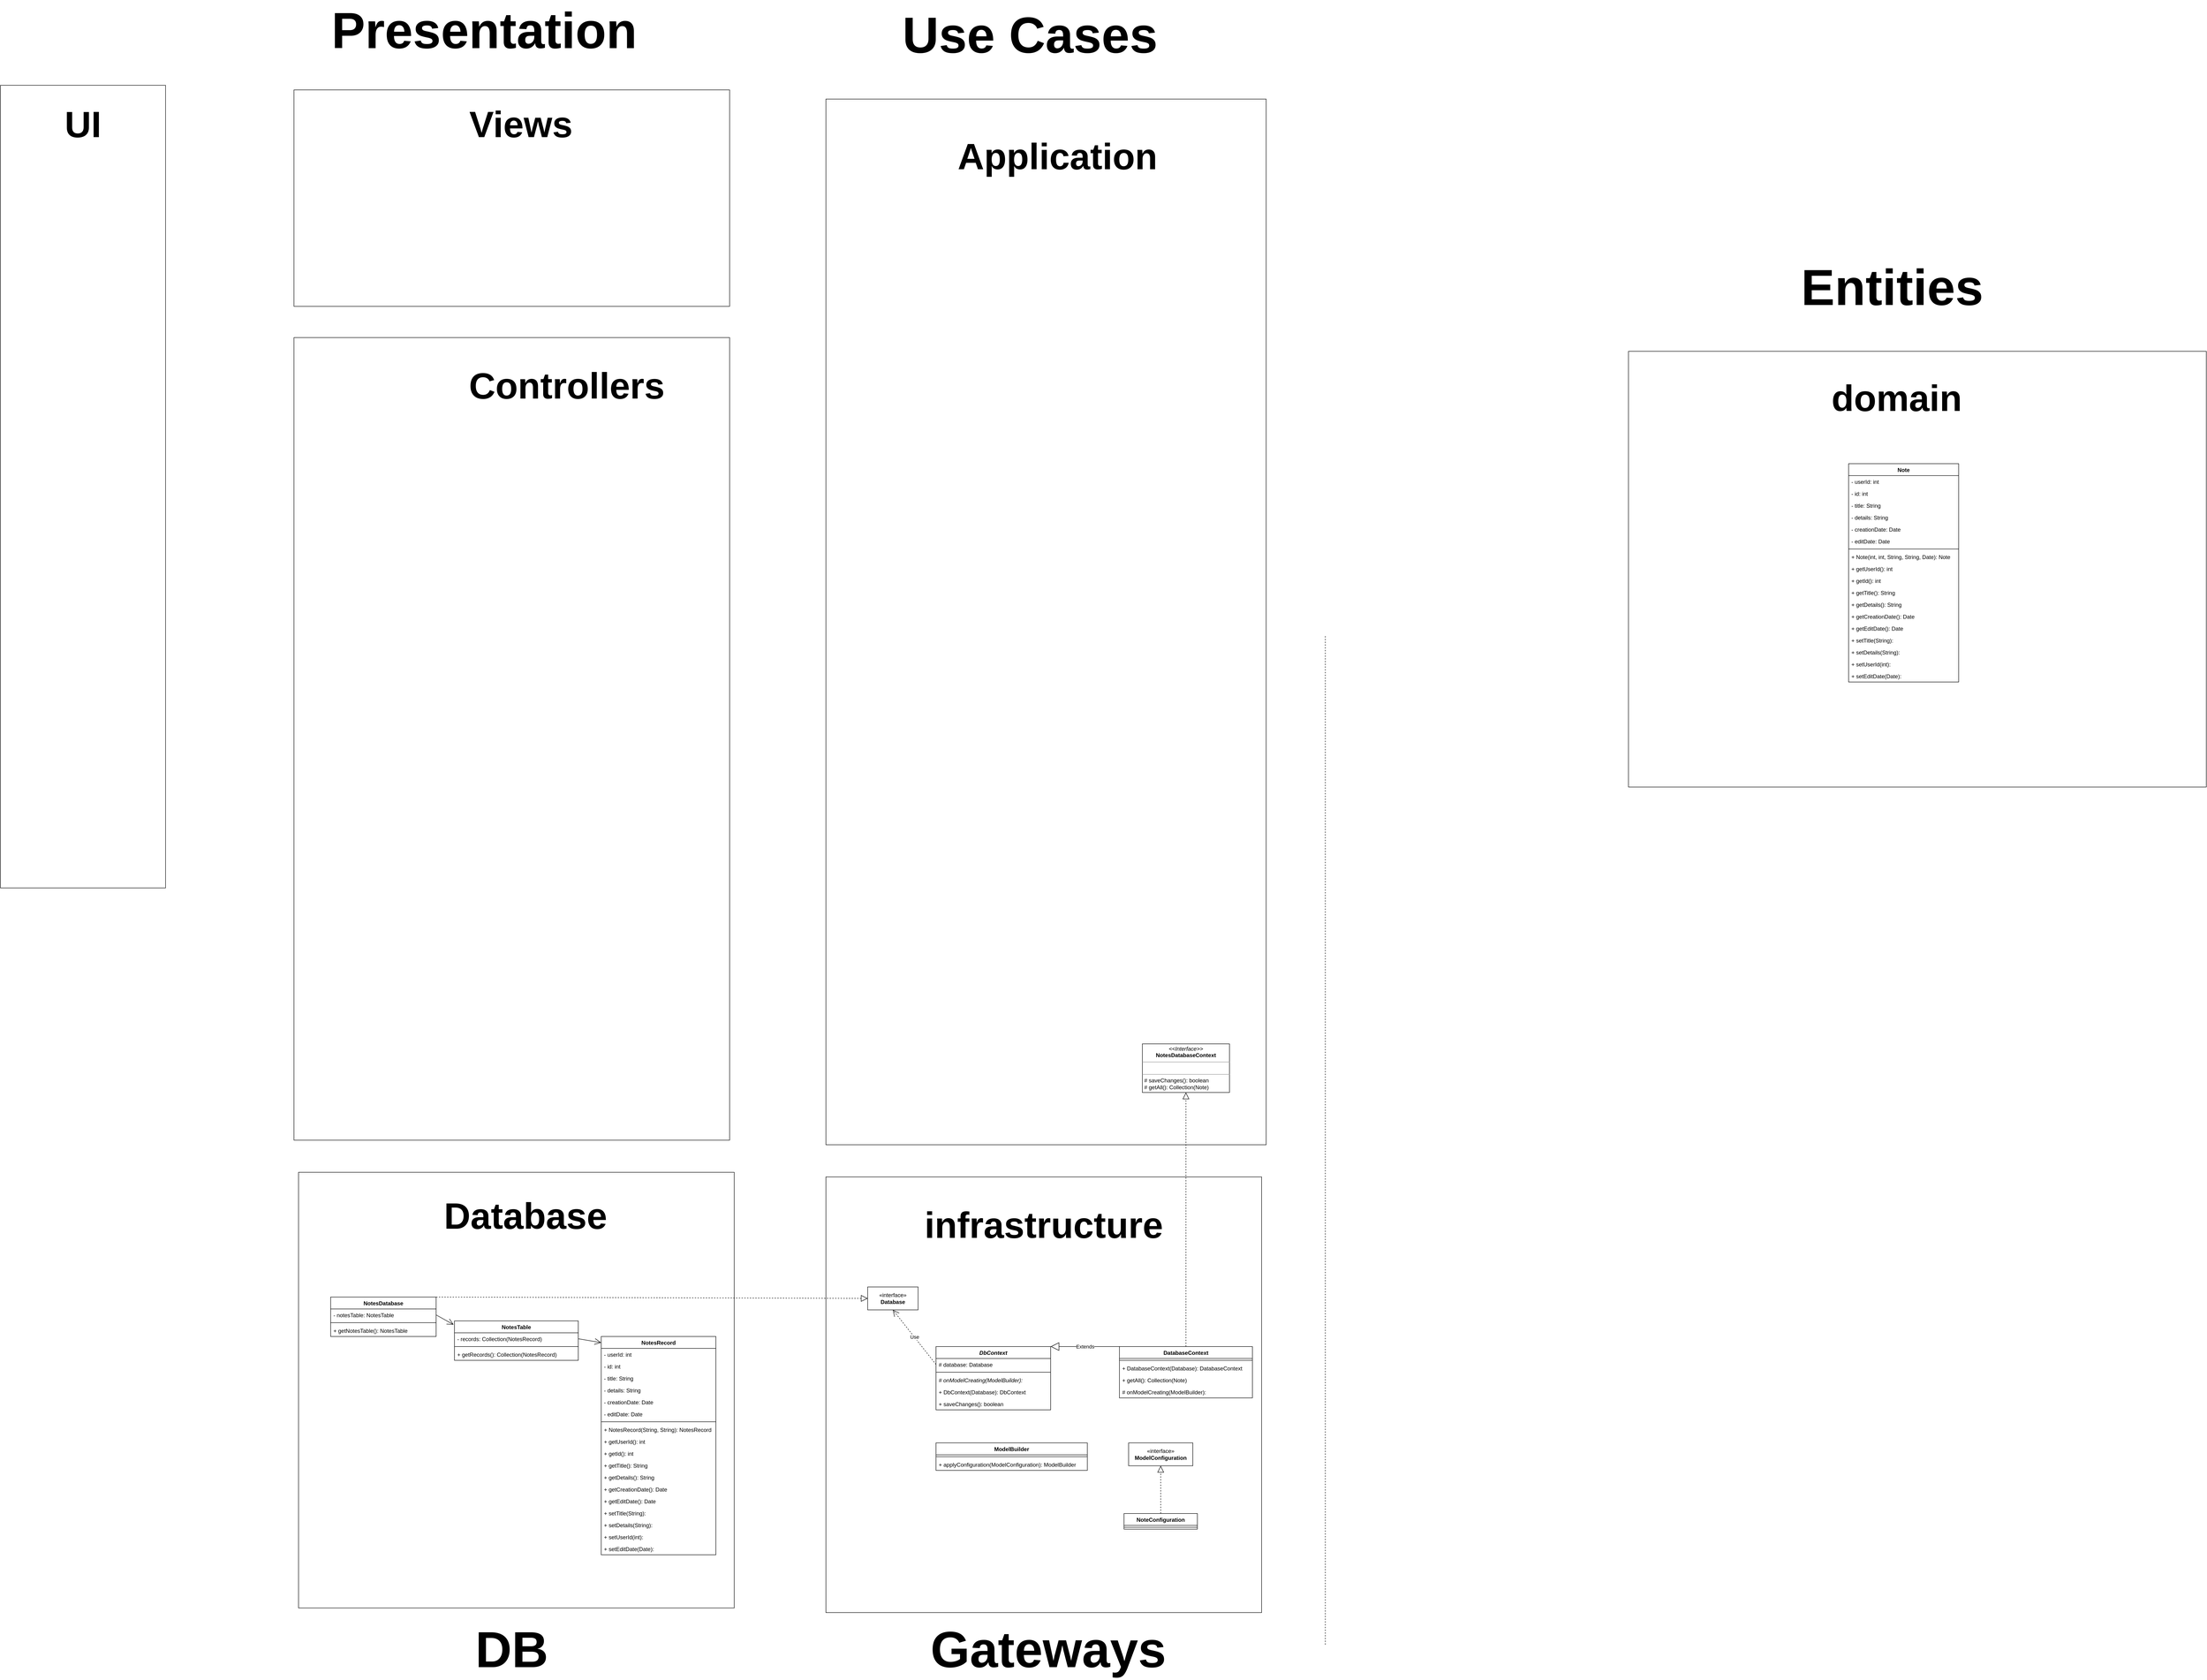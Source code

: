 <mxfile version="22.1.2" type="device">
  <diagram id="C5RBs43oDa-KdzZeNtuy" name="Page-1">
    <mxGraphModel dx="6237" dy="1799" grid="1" gridSize="10" guides="1" tooltips="1" connect="1" arrows="1" fold="1" page="1" pageScale="1" pageWidth="827" pageHeight="1169" math="0" shadow="0">
      <root>
        <mxCell id="WIyWlLk6GJQsqaUBKTNV-0" />
        <mxCell id="WIyWlLk6GJQsqaUBKTNV-1" parent="WIyWlLk6GJQsqaUBKTNV-0" />
        <mxCell id="IYUmqPOKC77QGaWH9vDy-260" value="" style="rounded=0;whiteSpace=wrap;html=1;labelBackgroundColor=none;fontSize=80;" parent="WIyWlLk6GJQsqaUBKTNV-1" vertex="1">
          <mxGeometry x="-4280" y="1430" width="950" height="950" as="geometry" />
        </mxCell>
        <mxCell id="IYUmqPOKC77QGaWH9vDy-257" value="" style="rounded=0;whiteSpace=wrap;html=1;labelBackgroundColor=none;fontSize=80;" parent="WIyWlLk6GJQsqaUBKTNV-1" vertex="1">
          <mxGeometry x="-3130" y="-910" width="960" height="2280" as="geometry" />
        </mxCell>
        <mxCell id="IYUmqPOKC77QGaWH9vDy-258" value="" style="rounded=0;whiteSpace=wrap;html=1;labelBackgroundColor=none;fontSize=80;" parent="WIyWlLk6GJQsqaUBKTNV-1" vertex="1">
          <mxGeometry x="-3130" y="1440" width="950" height="950" as="geometry" />
        </mxCell>
        <mxCell id="IYUmqPOKC77QGaWH9vDy-259" value="" style="rounded=0;whiteSpace=wrap;html=1;labelBackgroundColor=none;fontSize=80;" parent="WIyWlLk6GJQsqaUBKTNV-1" vertex="1">
          <mxGeometry x="-1380" y="-360" width="1260" height="950" as="geometry" />
        </mxCell>
        <mxCell id="IYUmqPOKC77QGaWH9vDy-254" value="" style="rounded=0;whiteSpace=wrap;html=1;labelBackgroundColor=none;fontSize=80;" parent="WIyWlLk6GJQsqaUBKTNV-1" vertex="1">
          <mxGeometry x="-4290" y="-930" width="950" height="472" as="geometry" />
        </mxCell>
        <mxCell id="IYUmqPOKC77QGaWH9vDy-255" value="" style="rounded=0;whiteSpace=wrap;html=1;labelBackgroundColor=none;fontSize=80;" parent="WIyWlLk6GJQsqaUBKTNV-1" vertex="1">
          <mxGeometry x="-4930" y="-940" width="360" height="1750" as="geometry" />
        </mxCell>
        <mxCell id="IYUmqPOKC77QGaWH9vDy-253" value="" style="rounded=0;whiteSpace=wrap;html=1;labelBackgroundColor=none;fontSize=80;" parent="WIyWlLk6GJQsqaUBKTNV-1" vertex="1">
          <mxGeometry x="-4290" y="-390" width="950" height="1750" as="geometry" />
        </mxCell>
        <mxCell id="IYUmqPOKC77QGaWH9vDy-234" value="" style="endArrow=none;dashed=1;html=1;" parent="WIyWlLk6GJQsqaUBKTNV-1" edge="1">
          <mxGeometry width="50" height="50" relative="1" as="geometry">
            <mxPoint x="-2041" y="2460" as="sourcePoint" />
            <mxPoint x="-2041" y="260" as="targetPoint" />
          </mxGeometry>
        </mxCell>
        <mxCell id="IYUmqPOKC77QGaWH9vDy-236" value="Presentation" style="text;html=1;strokeColor=none;fillColor=none;align=center;verticalAlign=middle;whiteSpace=wrap;rounded=0;fontStyle=1;fontSize=110;" parent="WIyWlLk6GJQsqaUBKTNV-1" vertex="1">
          <mxGeometry x="-4270" y="-1120" width="790" height="120" as="geometry" />
        </mxCell>
        <mxCell id="IYUmqPOKC77QGaWH9vDy-268" value="UI" style="text;html=1;strokeColor=none;fillColor=none;align=center;verticalAlign=middle;whiteSpace=wrap;rounded=0;fontStyle=1;fontSize=80;" parent="WIyWlLk6GJQsqaUBKTNV-1" vertex="1">
          <mxGeometry x="-4770" y="-890" width="40" height="70" as="geometry" />
        </mxCell>
        <mxCell id="IYUmqPOKC77QGaWH9vDy-271" value="Application" style="text;html=1;strokeColor=none;fillColor=none;align=center;verticalAlign=middle;whiteSpace=wrap;rounded=0;fontStyle=1;fontSize=80;" parent="WIyWlLk6GJQsqaUBKTNV-1" vertex="1">
          <mxGeometry x="-3030" y="-830" width="810" height="90" as="geometry" />
        </mxCell>
        <mxCell id="IYUmqPOKC77QGaWH9vDy-274" value="Database" style="text;html=1;strokeColor=none;fillColor=none;align=center;verticalAlign=middle;whiteSpace=wrap;rounded=0;fontStyle=1;fontSize=80;" parent="WIyWlLk6GJQsqaUBKTNV-1" vertex="1">
          <mxGeometry x="-4190" y="1470" width="810" height="110" as="geometry" />
        </mxCell>
        <mxCell id="Qy56OAMUpxAa6UUccBs3-3" value="Views" style="text;html=1;strokeColor=none;fillColor=none;align=center;verticalAlign=middle;whiteSpace=wrap;rounded=0;fontStyle=1;fontSize=80;" vertex="1" parent="WIyWlLk6GJQsqaUBKTNV-1">
          <mxGeometry x="-3930" y="-890" width="270" height="70" as="geometry" />
        </mxCell>
        <mxCell id="Qy56OAMUpxAa6UUccBs3-4" value="Controllers" style="text;html=1;strokeColor=none;fillColor=none;align=center;verticalAlign=middle;whiteSpace=wrap;rounded=0;fontStyle=1;fontSize=80;" vertex="1" parent="WIyWlLk6GJQsqaUBKTNV-1">
          <mxGeometry x="-3890" y="-320" width="390" height="70" as="geometry" />
        </mxCell>
        <mxCell id="Qy56OAMUpxAa6UUccBs3-5" value="Use Cases" style="text;html=1;strokeColor=none;fillColor=none;align=center;verticalAlign=middle;whiteSpace=wrap;rounded=0;fontStyle=1;fontSize=110;" vertex="1" parent="WIyWlLk6GJQsqaUBKTNV-1">
          <mxGeometry x="-3080" y="-1110" width="790" height="120" as="geometry" />
        </mxCell>
        <mxCell id="IYUmqPOKC77QGaWH9vDy-273" value="domain" style="text;html=1;strokeColor=none;fillColor=none;align=center;verticalAlign=middle;whiteSpace=wrap;rounded=0;fontStyle=1;fontSize=80;" parent="WIyWlLk6GJQsqaUBKTNV-1" vertex="1">
          <mxGeometry x="-1200" y="-320" width="810" height="124" as="geometry" />
        </mxCell>
        <mxCell id="Qy56OAMUpxAa6UUccBs3-7" value="DB" style="text;html=1;strokeColor=none;fillColor=none;align=center;verticalAlign=middle;whiteSpace=wrap;rounded=0;fontStyle=1;fontSize=110;" vertex="1" parent="WIyWlLk6GJQsqaUBKTNV-1">
          <mxGeometry x="-4210" y="2410" width="790" height="120" as="geometry" />
        </mxCell>
        <mxCell id="Qy56OAMUpxAa6UUccBs3-8" value="Gateways" style="text;html=1;strokeColor=none;fillColor=none;align=center;verticalAlign=middle;whiteSpace=wrap;rounded=0;fontStyle=1;fontSize=110;" vertex="1" parent="WIyWlLk6GJQsqaUBKTNV-1">
          <mxGeometry x="-3040" y="2410" width="790" height="120" as="geometry" />
        </mxCell>
        <mxCell id="Qy56OAMUpxAa6UUccBs3-9" value="infrastructure" style="text;html=1;strokeColor=none;fillColor=none;align=center;verticalAlign=middle;whiteSpace=wrap;rounded=0;fontStyle=1;fontSize=80;" vertex="1" parent="WIyWlLk6GJQsqaUBKTNV-1">
          <mxGeometry x="-3060" y="1490" width="810" height="110" as="geometry" />
        </mxCell>
        <mxCell id="Qy56OAMUpxAa6UUccBs3-10" value="Entities" style="text;html=1;strokeColor=none;fillColor=none;align=center;verticalAlign=middle;whiteSpace=wrap;rounded=0;fontStyle=1;fontSize=110;" vertex="1" parent="WIyWlLk6GJQsqaUBKTNV-1">
          <mxGeometry x="-1200" y="-560" width="790" height="120" as="geometry" />
        </mxCell>
        <mxCell id="Qy56OAMUpxAa6UUccBs3-11" value="Note" style="swimlane;fontStyle=1;align=center;verticalAlign=top;childLayout=stackLayout;horizontal=1;startSize=26;horizontalStack=0;resizeParent=1;resizeParentMax=0;resizeLast=0;collapsible=1;marginBottom=0;whiteSpace=wrap;html=1;" vertex="1" parent="WIyWlLk6GJQsqaUBKTNV-1">
          <mxGeometry x="-900" y="-115" width="240" height="476" as="geometry" />
        </mxCell>
        <mxCell id="Qy56OAMUpxAa6UUccBs3-12" value="- userId&lt;span style=&quot;background-color: initial;&quot;&gt;: int&lt;/span&gt;" style="text;strokeColor=none;fillColor=none;align=left;verticalAlign=top;spacingLeft=4;spacingRight=4;overflow=hidden;rotatable=0;points=[[0,0.5],[1,0.5]];portConstraint=eastwest;whiteSpace=wrap;html=1;" vertex="1" parent="Qy56OAMUpxAa6UUccBs3-11">
          <mxGeometry y="26" width="240" height="26" as="geometry" />
        </mxCell>
        <mxCell id="Qy56OAMUpxAa6UUccBs3-15" value="- id&lt;span style=&quot;background-color: initial;&quot;&gt;: int&lt;/span&gt;" style="text;strokeColor=none;fillColor=none;align=left;verticalAlign=top;spacingLeft=4;spacingRight=4;overflow=hidden;rotatable=0;points=[[0,0.5],[1,0.5]];portConstraint=eastwest;whiteSpace=wrap;html=1;" vertex="1" parent="Qy56OAMUpxAa6UUccBs3-11">
          <mxGeometry y="52" width="240" height="26" as="geometry" />
        </mxCell>
        <mxCell id="Qy56OAMUpxAa6UUccBs3-17" value="-&amp;nbsp;title&lt;span style=&quot;background-color: initial;&quot;&gt;:&amp;nbsp;&lt;/span&gt;String" style="text;strokeColor=none;fillColor=none;align=left;verticalAlign=top;spacingLeft=4;spacingRight=4;overflow=hidden;rotatable=0;points=[[0,0.5],[1,0.5]];portConstraint=eastwest;whiteSpace=wrap;html=1;" vertex="1" parent="Qy56OAMUpxAa6UUccBs3-11">
          <mxGeometry y="78" width="240" height="26" as="geometry" />
        </mxCell>
        <mxCell id="Qy56OAMUpxAa6UUccBs3-18" value="-&amp;nbsp;details&lt;span style=&quot;background-color: initial;&quot;&gt;:&amp;nbsp;&lt;/span&gt;&lt;span style=&quot;background-color: initial;&quot;&gt;String&lt;/span&gt;" style="text;strokeColor=none;fillColor=none;align=left;verticalAlign=top;spacingLeft=4;spacingRight=4;overflow=hidden;rotatable=0;points=[[0,0.5],[1,0.5]];portConstraint=eastwest;whiteSpace=wrap;html=1;" vertex="1" parent="Qy56OAMUpxAa6UUccBs3-11">
          <mxGeometry y="104" width="240" height="26" as="geometry" />
        </mxCell>
        <mxCell id="Qy56OAMUpxAa6UUccBs3-19" value="-&amp;nbsp;creationDate&lt;span style=&quot;background-color: initial;&quot;&gt;:&amp;nbsp;&lt;/span&gt;Date" style="text;strokeColor=none;fillColor=none;align=left;verticalAlign=top;spacingLeft=4;spacingRight=4;overflow=hidden;rotatable=0;points=[[0,0.5],[1,0.5]];portConstraint=eastwest;whiteSpace=wrap;html=1;" vertex="1" parent="Qy56OAMUpxAa6UUccBs3-11">
          <mxGeometry y="130" width="240" height="26" as="geometry" />
        </mxCell>
        <mxCell id="Qy56OAMUpxAa6UUccBs3-20" value="-&amp;nbsp;editDate&lt;span style=&quot;background-color: initial;&quot;&gt;:&amp;nbsp;&lt;/span&gt;&lt;span style=&quot;background-color: initial;&quot;&gt;Date&lt;/span&gt;" style="text;strokeColor=none;fillColor=none;align=left;verticalAlign=top;spacingLeft=4;spacingRight=4;overflow=hidden;rotatable=0;points=[[0,0.5],[1,0.5]];portConstraint=eastwest;whiteSpace=wrap;html=1;" vertex="1" parent="Qy56OAMUpxAa6UUccBs3-11">
          <mxGeometry y="156" width="240" height="26" as="geometry" />
        </mxCell>
        <mxCell id="Qy56OAMUpxAa6UUccBs3-13" value="" style="line;strokeWidth=1;fillColor=none;align=left;verticalAlign=middle;spacingTop=-1;spacingLeft=3;spacingRight=3;rotatable=0;labelPosition=right;points=[];portConstraint=eastwest;strokeColor=inherit;" vertex="1" parent="Qy56OAMUpxAa6UUccBs3-11">
          <mxGeometry y="182" width="240" height="8" as="geometry" />
        </mxCell>
        <mxCell id="Qy56OAMUpxAa6UUccBs3-30" value="+&amp;nbsp;Note&lt;span style=&quot;background-color: initial;&quot;&gt;(int, int, String, String, Date):&amp;nbsp;&lt;/span&gt;Note" style="text;strokeColor=none;fillColor=none;align=left;verticalAlign=top;spacingLeft=4;spacingRight=4;overflow=hidden;rotatable=0;points=[[0,0.5],[1,0.5]];portConstraint=eastwest;whiteSpace=wrap;html=1;" vertex="1" parent="Qy56OAMUpxAa6UUccBs3-11">
          <mxGeometry y="190" width="240" height="26" as="geometry" />
        </mxCell>
        <mxCell id="Qy56OAMUpxAa6UUccBs3-14" value="+&amp;nbsp;getUserId&lt;span style=&quot;background-color: initial;&quot;&gt;():&amp;nbsp;&lt;/span&gt;int" style="text;strokeColor=none;fillColor=none;align=left;verticalAlign=top;spacingLeft=4;spacingRight=4;overflow=hidden;rotatable=0;points=[[0,0.5],[1,0.5]];portConstraint=eastwest;whiteSpace=wrap;html=1;" vertex="1" parent="Qy56OAMUpxAa6UUccBs3-11">
          <mxGeometry y="216" width="240" height="26" as="geometry" />
        </mxCell>
        <mxCell id="Qy56OAMUpxAa6UUccBs3-21" value="+&amp;nbsp;getId&lt;span style=&quot;background-color: initial;&quot;&gt;():&amp;nbsp;&lt;/span&gt;&lt;span style=&quot;background-color: initial;&quot;&gt;int&lt;/span&gt;" style="text;strokeColor=none;fillColor=none;align=left;verticalAlign=top;spacingLeft=4;spacingRight=4;overflow=hidden;rotatable=0;points=[[0,0.5],[1,0.5]];portConstraint=eastwest;whiteSpace=wrap;html=1;" vertex="1" parent="Qy56OAMUpxAa6UUccBs3-11">
          <mxGeometry y="242" width="240" height="26" as="geometry" />
        </mxCell>
        <mxCell id="Qy56OAMUpxAa6UUccBs3-22" value="+&amp;nbsp;getTitle&lt;span style=&quot;background-color: initial;&quot;&gt;():&amp;nbsp;&lt;/span&gt;String" style="text;strokeColor=none;fillColor=none;align=left;verticalAlign=top;spacingLeft=4;spacingRight=4;overflow=hidden;rotatable=0;points=[[0,0.5],[1,0.5]];portConstraint=eastwest;whiteSpace=wrap;html=1;" vertex="1" parent="Qy56OAMUpxAa6UUccBs3-11">
          <mxGeometry y="268" width="240" height="26" as="geometry" />
        </mxCell>
        <mxCell id="Qy56OAMUpxAa6UUccBs3-23" value="+&amp;nbsp;getDetails&lt;span style=&quot;background-color: initial;&quot;&gt;():&amp;nbsp;&lt;/span&gt;String" style="text;strokeColor=none;fillColor=none;align=left;verticalAlign=top;spacingLeft=4;spacingRight=4;overflow=hidden;rotatable=0;points=[[0,0.5],[1,0.5]];portConstraint=eastwest;whiteSpace=wrap;html=1;" vertex="1" parent="Qy56OAMUpxAa6UUccBs3-11">
          <mxGeometry y="294" width="240" height="26" as="geometry" />
        </mxCell>
        <mxCell id="Qy56OAMUpxAa6UUccBs3-24" value="+&amp;nbsp;getCreationDate&lt;span style=&quot;background-color: initial;&quot;&gt;():&amp;nbsp;&lt;/span&gt;Date" style="text;strokeColor=none;fillColor=none;align=left;verticalAlign=top;spacingLeft=4;spacingRight=4;overflow=hidden;rotatable=0;points=[[0,0.5],[1,0.5]];portConstraint=eastwest;whiteSpace=wrap;html=1;" vertex="1" parent="Qy56OAMUpxAa6UUccBs3-11">
          <mxGeometry y="320" width="240" height="26" as="geometry" />
        </mxCell>
        <mxCell id="Qy56OAMUpxAa6UUccBs3-25" value="+&amp;nbsp;getEditDate&lt;span style=&quot;background-color: initial;&quot;&gt;():&amp;nbsp;&lt;/span&gt;&lt;span style=&quot;background-color: initial;&quot;&gt;Date&lt;/span&gt;" style="text;strokeColor=none;fillColor=none;align=left;verticalAlign=top;spacingLeft=4;spacingRight=4;overflow=hidden;rotatable=0;points=[[0,0.5],[1,0.5]];portConstraint=eastwest;whiteSpace=wrap;html=1;" vertex="1" parent="Qy56OAMUpxAa6UUccBs3-11">
          <mxGeometry y="346" width="240" height="26" as="geometry" />
        </mxCell>
        <mxCell id="Qy56OAMUpxAa6UUccBs3-26" value="+&amp;nbsp;setTitle(String&lt;span style=&quot;background-color: initial;&quot;&gt;):&lt;/span&gt;" style="text;strokeColor=none;fillColor=none;align=left;verticalAlign=top;spacingLeft=4;spacingRight=4;overflow=hidden;rotatable=0;points=[[0,0.5],[1,0.5]];portConstraint=eastwest;whiteSpace=wrap;html=1;" vertex="1" parent="Qy56OAMUpxAa6UUccBs3-11">
          <mxGeometry y="372" width="240" height="26" as="geometry" />
        </mxCell>
        <mxCell id="Qy56OAMUpxAa6UUccBs3-27" value="+&amp;nbsp;setDetails&lt;span style=&quot;background-color: initial;&quot;&gt;(String&lt;/span&gt;&lt;span style=&quot;background-color: initial;&quot;&gt;):&lt;/span&gt;" style="text;strokeColor=none;fillColor=none;align=left;verticalAlign=top;spacingLeft=4;spacingRight=4;overflow=hidden;rotatable=0;points=[[0,0.5],[1,0.5]];portConstraint=eastwest;whiteSpace=wrap;html=1;" vertex="1" parent="Qy56OAMUpxAa6UUccBs3-11">
          <mxGeometry y="398" width="240" height="26" as="geometry" />
        </mxCell>
        <mxCell id="Qy56OAMUpxAa6UUccBs3-28" value="+&amp;nbsp;setUserId&lt;span style=&quot;background-color: initial;&quot;&gt;(int&lt;/span&gt;&lt;span style=&quot;background-color: initial;&quot;&gt;):&lt;/span&gt;" style="text;strokeColor=none;fillColor=none;align=left;verticalAlign=top;spacingLeft=4;spacingRight=4;overflow=hidden;rotatable=0;points=[[0,0.5],[1,0.5]];portConstraint=eastwest;whiteSpace=wrap;html=1;" vertex="1" parent="Qy56OAMUpxAa6UUccBs3-11">
          <mxGeometry y="424" width="240" height="26" as="geometry" />
        </mxCell>
        <mxCell id="Qy56OAMUpxAa6UUccBs3-29" value="+&amp;nbsp;setEditDate&lt;span style=&quot;background-color: initial;&quot;&gt;(&lt;/span&gt;Date&lt;span style=&quot;background-color: initial;&quot;&gt;):&lt;/span&gt;" style="text;strokeColor=none;fillColor=none;align=left;verticalAlign=top;spacingLeft=4;spacingRight=4;overflow=hidden;rotatable=0;points=[[0,0.5],[1,0.5]];portConstraint=eastwest;whiteSpace=wrap;html=1;" vertex="1" parent="Qy56OAMUpxAa6UUccBs3-11">
          <mxGeometry y="450" width="240" height="26" as="geometry" />
        </mxCell>
        <mxCell id="Qy56OAMUpxAa6UUccBs3-32" value="«interface»&lt;br&gt;&lt;b&gt;Database&lt;/b&gt;" style="html=1;whiteSpace=wrap;" vertex="1" parent="WIyWlLk6GJQsqaUBKTNV-1">
          <mxGeometry x="-3039" y="1680" width="110" height="50" as="geometry" />
        </mxCell>
        <mxCell id="Qy56OAMUpxAa6UUccBs3-33" value="«interface»&lt;br&gt;&lt;b&gt;ModelConfiguration&lt;/b&gt;" style="html=1;whiteSpace=wrap;" vertex="1" parent="WIyWlLk6GJQsqaUBKTNV-1">
          <mxGeometry x="-2470" y="2020" width="140" height="50" as="geometry" />
        </mxCell>
        <mxCell id="Qy56OAMUpxAa6UUccBs3-34" value="&lt;i&gt;DbContext&lt;/i&gt;" style="swimlane;fontStyle=1;align=center;verticalAlign=top;childLayout=stackLayout;horizontal=1;startSize=26;horizontalStack=0;resizeParent=1;resizeParentMax=0;resizeLast=0;collapsible=1;marginBottom=0;whiteSpace=wrap;html=1;" vertex="1" parent="WIyWlLk6GJQsqaUBKTNV-1">
          <mxGeometry x="-2890" y="1810" width="250" height="138" as="geometry" />
        </mxCell>
        <mxCell id="Qy56OAMUpxAa6UUccBs3-35" value="# database&lt;span style=&quot;background-color: initial;&quot;&gt;:&amp;nbsp;&lt;/span&gt;Database" style="text;strokeColor=none;fillColor=none;align=left;verticalAlign=top;spacingLeft=4;spacingRight=4;overflow=hidden;rotatable=0;points=[[0,0.5],[1,0.5]];portConstraint=eastwest;whiteSpace=wrap;html=1;" vertex="1" parent="Qy56OAMUpxAa6UUccBs3-34">
          <mxGeometry y="26" width="250" height="26" as="geometry" />
        </mxCell>
        <mxCell id="Qy56OAMUpxAa6UUccBs3-36" value="" style="line;strokeWidth=1;fillColor=none;align=left;verticalAlign=middle;spacingTop=-1;spacingLeft=3;spacingRight=3;rotatable=0;labelPosition=right;points=[];portConstraint=eastwest;strokeColor=inherit;" vertex="1" parent="Qy56OAMUpxAa6UUccBs3-34">
          <mxGeometry y="52" width="250" height="8" as="geometry" />
        </mxCell>
        <mxCell id="Qy56OAMUpxAa6UUccBs3-37" value="&lt;i&gt;# onModelCreating&lt;span style=&quot;background-color: initial;&quot;&gt;(ModelBuilder):&lt;/span&gt;&lt;/i&gt;" style="text;strokeColor=none;fillColor=none;align=left;verticalAlign=top;spacingLeft=4;spacingRight=4;overflow=hidden;rotatable=0;points=[[0,0.5],[1,0.5]];portConstraint=eastwest;whiteSpace=wrap;html=1;" vertex="1" parent="Qy56OAMUpxAa6UUccBs3-34">
          <mxGeometry y="60" width="250" height="26" as="geometry" />
        </mxCell>
        <mxCell id="Qy56OAMUpxAa6UUccBs3-39" value="+&amp;nbsp;DbContext&lt;span style=&quot;background-color: initial;&quot;&gt;&lt;span style=&quot;background-color: initial;&quot;&gt;(Database):&amp;nbsp;&lt;/span&gt;&lt;/span&gt;DbContext" style="text;strokeColor=none;fillColor=none;align=left;verticalAlign=top;spacingLeft=4;spacingRight=4;overflow=hidden;rotatable=0;points=[[0,0.5],[1,0.5]];portConstraint=eastwest;whiteSpace=wrap;html=1;" vertex="1" parent="Qy56OAMUpxAa6UUccBs3-34">
          <mxGeometry y="86" width="250" height="26" as="geometry" />
        </mxCell>
        <mxCell id="Qy56OAMUpxAa6UUccBs3-41" value="+&amp;nbsp;saveChanges&lt;span style=&quot;background-color: initial;&quot;&gt;&lt;span style=&quot;background-color: initial;&quot;&gt;():&amp;nbsp;&lt;/span&gt;&lt;/span&gt;boolean" style="text;strokeColor=none;fillColor=none;align=left;verticalAlign=top;spacingLeft=4;spacingRight=4;overflow=hidden;rotatable=0;points=[[0,0.5],[1,0.5]];portConstraint=eastwest;whiteSpace=wrap;html=1;" vertex="1" parent="Qy56OAMUpxAa6UUccBs3-34">
          <mxGeometry y="112" width="250" height="26" as="geometry" />
        </mxCell>
        <mxCell id="Qy56OAMUpxAa6UUccBs3-42" value="ModelBuilder" style="swimlane;fontStyle=1;align=center;verticalAlign=top;childLayout=stackLayout;horizontal=1;startSize=26;horizontalStack=0;resizeParent=1;resizeParentMax=0;resizeLast=0;collapsible=1;marginBottom=0;whiteSpace=wrap;html=1;" vertex="1" parent="WIyWlLk6GJQsqaUBKTNV-1">
          <mxGeometry x="-2890" y="2020" width="330" height="60" as="geometry" />
        </mxCell>
        <mxCell id="Qy56OAMUpxAa6UUccBs3-44" value="" style="line;strokeWidth=1;fillColor=none;align=left;verticalAlign=middle;spacingTop=-1;spacingLeft=3;spacingRight=3;rotatable=0;labelPosition=right;points=[];portConstraint=eastwest;strokeColor=inherit;" vertex="1" parent="Qy56OAMUpxAa6UUccBs3-42">
          <mxGeometry y="26" width="330" height="8" as="geometry" />
        </mxCell>
        <mxCell id="Qy56OAMUpxAa6UUccBs3-45" value="+&amp;nbsp;applyConfiguration&lt;span style=&quot;background-color: initial;&quot;&gt;(ModelConfiguration):&amp;nbsp;&lt;/span&gt;ModelBuilder" style="text;strokeColor=none;fillColor=none;align=left;verticalAlign=top;spacingLeft=4;spacingRight=4;overflow=hidden;rotatable=0;points=[[0,0.5],[1,0.5]];portConstraint=eastwest;whiteSpace=wrap;html=1;" vertex="1" parent="Qy56OAMUpxAa6UUccBs3-42">
          <mxGeometry y="34" width="330" height="26" as="geometry" />
        </mxCell>
        <mxCell id="Qy56OAMUpxAa6UUccBs3-46" value="Use" style="endArrow=open;endSize=12;dashed=1;html=1;rounded=0;exitX=0;exitY=0.5;exitDx=0;exitDy=0;entryX=0.5;entryY=1;entryDx=0;entryDy=0;" edge="1" parent="WIyWlLk6GJQsqaUBKTNV-1" source="Qy56OAMUpxAa6UUccBs3-35" target="Qy56OAMUpxAa6UUccBs3-32">
          <mxGeometry width="160" relative="1" as="geometry">
            <mxPoint x="-2701" y="1990" as="sourcePoint" />
            <mxPoint x="-2541" y="1990" as="targetPoint" />
          </mxGeometry>
        </mxCell>
        <mxCell id="Qy56OAMUpxAa6UUccBs3-47" value="NotesDatabase" style="swimlane;fontStyle=1;align=center;verticalAlign=top;childLayout=stackLayout;horizontal=1;startSize=26;horizontalStack=0;resizeParent=1;resizeParentMax=0;resizeLast=0;collapsible=1;marginBottom=0;whiteSpace=wrap;html=1;" vertex="1" parent="WIyWlLk6GJQsqaUBKTNV-1">
          <mxGeometry x="-4210" y="1702" width="230" height="86" as="geometry" />
        </mxCell>
        <mxCell id="Qy56OAMUpxAa6UUccBs3-48" value="- notesTable&lt;span style=&quot;background-color: initial;&quot;&gt;:&amp;nbsp;&lt;/span&gt;NotesTable" style="text;strokeColor=none;fillColor=none;align=left;verticalAlign=top;spacingLeft=4;spacingRight=4;overflow=hidden;rotatable=0;points=[[0,0.5],[1,0.5]];portConstraint=eastwest;whiteSpace=wrap;html=1;" vertex="1" parent="Qy56OAMUpxAa6UUccBs3-47">
          <mxGeometry y="26" width="230" height="26" as="geometry" />
        </mxCell>
        <mxCell id="Qy56OAMUpxAa6UUccBs3-49" value="" style="line;strokeWidth=1;fillColor=none;align=left;verticalAlign=middle;spacingTop=-1;spacingLeft=3;spacingRight=3;rotatable=0;labelPosition=right;points=[];portConstraint=eastwest;strokeColor=inherit;" vertex="1" parent="Qy56OAMUpxAa6UUccBs3-47">
          <mxGeometry y="52" width="230" height="8" as="geometry" />
        </mxCell>
        <mxCell id="Qy56OAMUpxAa6UUccBs3-50" value="+&amp;nbsp;getNotesTable&lt;span style=&quot;background-color: initial;&quot;&gt;():&amp;nbsp;&lt;/span&gt;NotesTable" style="text;strokeColor=none;fillColor=none;align=left;verticalAlign=top;spacingLeft=4;spacingRight=4;overflow=hidden;rotatable=0;points=[[0,0.5],[1,0.5]];portConstraint=eastwest;whiteSpace=wrap;html=1;" vertex="1" parent="Qy56OAMUpxAa6UUccBs3-47">
          <mxGeometry y="60" width="230" height="26" as="geometry" />
        </mxCell>
        <mxCell id="Qy56OAMUpxAa6UUccBs3-52" value="" style="endArrow=block;dashed=1;endFill=0;endSize=12;html=1;rounded=0;exitX=1;exitY=0;exitDx=0;exitDy=0;entryX=0;entryY=0.5;entryDx=0;entryDy=0;" edge="1" parent="WIyWlLk6GJQsqaUBKTNV-1" source="Qy56OAMUpxAa6UUccBs3-47" target="Qy56OAMUpxAa6UUccBs3-32">
          <mxGeometry width="160" relative="1" as="geometry">
            <mxPoint x="-1691" y="650" as="sourcePoint" />
            <mxPoint x="-1531" y="650" as="targetPoint" />
          </mxGeometry>
        </mxCell>
        <mxCell id="Qy56OAMUpxAa6UUccBs3-53" value="NotesTable" style="swimlane;fontStyle=1;align=center;verticalAlign=top;childLayout=stackLayout;horizontal=1;startSize=26;horizontalStack=0;resizeParent=1;resizeParentMax=0;resizeLast=0;collapsible=1;marginBottom=0;whiteSpace=wrap;html=1;" vertex="1" parent="WIyWlLk6GJQsqaUBKTNV-1">
          <mxGeometry x="-3940" y="1754" width="270" height="86" as="geometry" />
        </mxCell>
        <mxCell id="Qy56OAMUpxAa6UUccBs3-54" value="- records&lt;span style=&quot;background-color: initial;&quot;&gt;:&amp;nbsp;&lt;/span&gt;Collection(NotesRecord)" style="text;strokeColor=none;fillColor=none;align=left;verticalAlign=top;spacingLeft=4;spacingRight=4;overflow=hidden;rotatable=0;points=[[0,0.5],[1,0.5]];portConstraint=eastwest;whiteSpace=wrap;html=1;" vertex="1" parent="Qy56OAMUpxAa6UUccBs3-53">
          <mxGeometry y="26" width="270" height="26" as="geometry" />
        </mxCell>
        <mxCell id="Qy56OAMUpxAa6UUccBs3-55" value="" style="line;strokeWidth=1;fillColor=none;align=left;verticalAlign=middle;spacingTop=-1;spacingLeft=3;spacingRight=3;rotatable=0;labelPosition=right;points=[];portConstraint=eastwest;strokeColor=inherit;" vertex="1" parent="Qy56OAMUpxAa6UUccBs3-53">
          <mxGeometry y="52" width="270" height="8" as="geometry" />
        </mxCell>
        <mxCell id="Qy56OAMUpxAa6UUccBs3-56" value="+&amp;nbsp;getRecords&lt;span style=&quot;background-color: initial;&quot;&gt;():&amp;nbsp;&lt;/span&gt;Collection(NotesRecord)" style="text;strokeColor=none;fillColor=none;align=left;verticalAlign=top;spacingLeft=4;spacingRight=4;overflow=hidden;rotatable=0;points=[[0,0.5],[1,0.5]];portConstraint=eastwest;whiteSpace=wrap;html=1;" vertex="1" parent="Qy56OAMUpxAa6UUccBs3-53">
          <mxGeometry y="60" width="270" height="26" as="geometry" />
        </mxCell>
        <mxCell id="Qy56OAMUpxAa6UUccBs3-58" value="" style="endArrow=open;endFill=1;endSize=12;html=1;rounded=0;exitX=1;exitY=0.5;exitDx=0;exitDy=0;entryX=-0.007;entryY=0.095;entryDx=0;entryDy=0;entryPerimeter=0;" edge="1" parent="WIyWlLk6GJQsqaUBKTNV-1" source="Qy56OAMUpxAa6UUccBs3-48" target="Qy56OAMUpxAa6UUccBs3-53">
          <mxGeometry width="160" relative="1" as="geometry">
            <mxPoint x="-4020" y="1870" as="sourcePoint" />
            <mxPoint x="-3860" y="1870" as="targetPoint" />
          </mxGeometry>
        </mxCell>
        <mxCell id="Qy56OAMUpxAa6UUccBs3-64" value="NotesRecord" style="swimlane;fontStyle=1;align=center;verticalAlign=top;childLayout=stackLayout;horizontal=1;startSize=26;horizontalStack=0;resizeParent=1;resizeParentMax=0;resizeLast=0;collapsible=1;marginBottom=0;whiteSpace=wrap;html=1;" vertex="1" parent="WIyWlLk6GJQsqaUBKTNV-1">
          <mxGeometry x="-3620" y="1788" width="250" height="476" as="geometry" />
        </mxCell>
        <mxCell id="Qy56OAMUpxAa6UUccBs3-65" value="- userId&lt;span style=&quot;background-color: initial;&quot;&gt;: int&lt;/span&gt;" style="text;strokeColor=none;fillColor=none;align=left;verticalAlign=top;spacingLeft=4;spacingRight=4;overflow=hidden;rotatable=0;points=[[0,0.5],[1,0.5]];portConstraint=eastwest;whiteSpace=wrap;html=1;" vertex="1" parent="Qy56OAMUpxAa6UUccBs3-64">
          <mxGeometry y="26" width="250" height="26" as="geometry" />
        </mxCell>
        <mxCell id="Qy56OAMUpxAa6UUccBs3-66" value="- id&lt;span style=&quot;background-color: initial;&quot;&gt;: int&lt;/span&gt;" style="text;strokeColor=none;fillColor=none;align=left;verticalAlign=top;spacingLeft=4;spacingRight=4;overflow=hidden;rotatable=0;points=[[0,0.5],[1,0.5]];portConstraint=eastwest;whiteSpace=wrap;html=1;" vertex="1" parent="Qy56OAMUpxAa6UUccBs3-64">
          <mxGeometry y="52" width="250" height="26" as="geometry" />
        </mxCell>
        <mxCell id="Qy56OAMUpxAa6UUccBs3-67" value="-&amp;nbsp;title&lt;span style=&quot;background-color: initial;&quot;&gt;:&amp;nbsp;&lt;/span&gt;String" style="text;strokeColor=none;fillColor=none;align=left;verticalAlign=top;spacingLeft=4;spacingRight=4;overflow=hidden;rotatable=0;points=[[0,0.5],[1,0.5]];portConstraint=eastwest;whiteSpace=wrap;html=1;" vertex="1" parent="Qy56OAMUpxAa6UUccBs3-64">
          <mxGeometry y="78" width="250" height="26" as="geometry" />
        </mxCell>
        <mxCell id="Qy56OAMUpxAa6UUccBs3-68" value="-&amp;nbsp;details&lt;span style=&quot;background-color: initial;&quot;&gt;:&amp;nbsp;&lt;/span&gt;&lt;span style=&quot;background-color: initial;&quot;&gt;String&lt;/span&gt;" style="text;strokeColor=none;fillColor=none;align=left;verticalAlign=top;spacingLeft=4;spacingRight=4;overflow=hidden;rotatable=0;points=[[0,0.5],[1,0.5]];portConstraint=eastwest;whiteSpace=wrap;html=1;" vertex="1" parent="Qy56OAMUpxAa6UUccBs3-64">
          <mxGeometry y="104" width="250" height="26" as="geometry" />
        </mxCell>
        <mxCell id="Qy56OAMUpxAa6UUccBs3-69" value="-&amp;nbsp;creationDate&lt;span style=&quot;background-color: initial;&quot;&gt;:&amp;nbsp;&lt;/span&gt;Date" style="text;strokeColor=none;fillColor=none;align=left;verticalAlign=top;spacingLeft=4;spacingRight=4;overflow=hidden;rotatable=0;points=[[0,0.5],[1,0.5]];portConstraint=eastwest;whiteSpace=wrap;html=1;" vertex="1" parent="Qy56OAMUpxAa6UUccBs3-64">
          <mxGeometry y="130" width="250" height="26" as="geometry" />
        </mxCell>
        <mxCell id="Qy56OAMUpxAa6UUccBs3-70" value="-&amp;nbsp;editDate&lt;span style=&quot;background-color: initial;&quot;&gt;:&amp;nbsp;&lt;/span&gt;&lt;span style=&quot;background-color: initial;&quot;&gt;Date&lt;/span&gt;" style="text;strokeColor=none;fillColor=none;align=left;verticalAlign=top;spacingLeft=4;spacingRight=4;overflow=hidden;rotatable=0;points=[[0,0.5],[1,0.5]];portConstraint=eastwest;whiteSpace=wrap;html=1;" vertex="1" parent="Qy56OAMUpxAa6UUccBs3-64">
          <mxGeometry y="156" width="250" height="26" as="geometry" />
        </mxCell>
        <mxCell id="Qy56OAMUpxAa6UUccBs3-71" value="" style="line;strokeWidth=1;fillColor=none;align=left;verticalAlign=middle;spacingTop=-1;spacingLeft=3;spacingRight=3;rotatable=0;labelPosition=right;points=[];portConstraint=eastwest;strokeColor=inherit;" vertex="1" parent="Qy56OAMUpxAa6UUccBs3-64">
          <mxGeometry y="182" width="250" height="8" as="geometry" />
        </mxCell>
        <mxCell id="Qy56OAMUpxAa6UUccBs3-72" value="+&amp;nbsp;NotesRecord&lt;span style=&quot;background-color: initial;&quot;&gt;(String, String):&amp;nbsp;&lt;/span&gt;NotesRecord" style="text;strokeColor=none;fillColor=none;align=left;verticalAlign=top;spacingLeft=4;spacingRight=4;overflow=hidden;rotatable=0;points=[[0,0.5],[1,0.5]];portConstraint=eastwest;whiteSpace=wrap;html=1;" vertex="1" parent="Qy56OAMUpxAa6UUccBs3-64">
          <mxGeometry y="190" width="250" height="26" as="geometry" />
        </mxCell>
        <mxCell id="Qy56OAMUpxAa6UUccBs3-73" value="+&amp;nbsp;getUserId&lt;span style=&quot;background-color: initial;&quot;&gt;():&amp;nbsp;&lt;/span&gt;int" style="text;strokeColor=none;fillColor=none;align=left;verticalAlign=top;spacingLeft=4;spacingRight=4;overflow=hidden;rotatable=0;points=[[0,0.5],[1,0.5]];portConstraint=eastwest;whiteSpace=wrap;html=1;" vertex="1" parent="Qy56OAMUpxAa6UUccBs3-64">
          <mxGeometry y="216" width="250" height="26" as="geometry" />
        </mxCell>
        <mxCell id="Qy56OAMUpxAa6UUccBs3-74" value="+&amp;nbsp;getId&lt;span style=&quot;background-color: initial;&quot;&gt;():&amp;nbsp;&lt;/span&gt;&lt;span style=&quot;background-color: initial;&quot;&gt;int&lt;/span&gt;" style="text;strokeColor=none;fillColor=none;align=left;verticalAlign=top;spacingLeft=4;spacingRight=4;overflow=hidden;rotatable=0;points=[[0,0.5],[1,0.5]];portConstraint=eastwest;whiteSpace=wrap;html=1;" vertex="1" parent="Qy56OAMUpxAa6UUccBs3-64">
          <mxGeometry y="242" width="250" height="26" as="geometry" />
        </mxCell>
        <mxCell id="Qy56OAMUpxAa6UUccBs3-75" value="+&amp;nbsp;getTitle&lt;span style=&quot;background-color: initial;&quot;&gt;():&amp;nbsp;&lt;/span&gt;String" style="text;strokeColor=none;fillColor=none;align=left;verticalAlign=top;spacingLeft=4;spacingRight=4;overflow=hidden;rotatable=0;points=[[0,0.5],[1,0.5]];portConstraint=eastwest;whiteSpace=wrap;html=1;" vertex="1" parent="Qy56OAMUpxAa6UUccBs3-64">
          <mxGeometry y="268" width="250" height="26" as="geometry" />
        </mxCell>
        <mxCell id="Qy56OAMUpxAa6UUccBs3-76" value="+&amp;nbsp;getDetails&lt;span style=&quot;background-color: initial;&quot;&gt;():&amp;nbsp;&lt;/span&gt;String" style="text;strokeColor=none;fillColor=none;align=left;verticalAlign=top;spacingLeft=4;spacingRight=4;overflow=hidden;rotatable=0;points=[[0,0.5],[1,0.5]];portConstraint=eastwest;whiteSpace=wrap;html=1;" vertex="1" parent="Qy56OAMUpxAa6UUccBs3-64">
          <mxGeometry y="294" width="250" height="26" as="geometry" />
        </mxCell>
        <mxCell id="Qy56OAMUpxAa6UUccBs3-77" value="+&amp;nbsp;getCreationDate&lt;span style=&quot;background-color: initial;&quot;&gt;():&amp;nbsp;&lt;/span&gt;Date" style="text;strokeColor=none;fillColor=none;align=left;verticalAlign=top;spacingLeft=4;spacingRight=4;overflow=hidden;rotatable=0;points=[[0,0.5],[1,0.5]];portConstraint=eastwest;whiteSpace=wrap;html=1;" vertex="1" parent="Qy56OAMUpxAa6UUccBs3-64">
          <mxGeometry y="320" width="250" height="26" as="geometry" />
        </mxCell>
        <mxCell id="Qy56OAMUpxAa6UUccBs3-78" value="+&amp;nbsp;getEditDate&lt;span style=&quot;background-color: initial;&quot;&gt;():&amp;nbsp;&lt;/span&gt;&lt;span style=&quot;background-color: initial;&quot;&gt;Date&lt;/span&gt;" style="text;strokeColor=none;fillColor=none;align=left;verticalAlign=top;spacingLeft=4;spacingRight=4;overflow=hidden;rotatable=0;points=[[0,0.5],[1,0.5]];portConstraint=eastwest;whiteSpace=wrap;html=1;" vertex="1" parent="Qy56OAMUpxAa6UUccBs3-64">
          <mxGeometry y="346" width="250" height="26" as="geometry" />
        </mxCell>
        <mxCell id="Qy56OAMUpxAa6UUccBs3-79" value="+&amp;nbsp;setTitle(String&lt;span style=&quot;background-color: initial;&quot;&gt;):&lt;/span&gt;" style="text;strokeColor=none;fillColor=none;align=left;verticalAlign=top;spacingLeft=4;spacingRight=4;overflow=hidden;rotatable=0;points=[[0,0.5],[1,0.5]];portConstraint=eastwest;whiteSpace=wrap;html=1;" vertex="1" parent="Qy56OAMUpxAa6UUccBs3-64">
          <mxGeometry y="372" width="250" height="26" as="geometry" />
        </mxCell>
        <mxCell id="Qy56OAMUpxAa6UUccBs3-80" value="+&amp;nbsp;setDetails&lt;span style=&quot;background-color: initial;&quot;&gt;(String&lt;/span&gt;&lt;span style=&quot;background-color: initial;&quot;&gt;):&lt;/span&gt;" style="text;strokeColor=none;fillColor=none;align=left;verticalAlign=top;spacingLeft=4;spacingRight=4;overflow=hidden;rotatable=0;points=[[0,0.5],[1,0.5]];portConstraint=eastwest;whiteSpace=wrap;html=1;" vertex="1" parent="Qy56OAMUpxAa6UUccBs3-64">
          <mxGeometry y="398" width="250" height="26" as="geometry" />
        </mxCell>
        <mxCell id="Qy56OAMUpxAa6UUccBs3-81" value="+&amp;nbsp;setUserId&lt;span style=&quot;background-color: initial;&quot;&gt;(int&lt;/span&gt;&lt;span style=&quot;background-color: initial;&quot;&gt;):&lt;/span&gt;" style="text;strokeColor=none;fillColor=none;align=left;verticalAlign=top;spacingLeft=4;spacingRight=4;overflow=hidden;rotatable=0;points=[[0,0.5],[1,0.5]];portConstraint=eastwest;whiteSpace=wrap;html=1;" vertex="1" parent="Qy56OAMUpxAa6UUccBs3-64">
          <mxGeometry y="424" width="250" height="26" as="geometry" />
        </mxCell>
        <mxCell id="Qy56OAMUpxAa6UUccBs3-82" value="+&amp;nbsp;setEditDate&lt;span style=&quot;background-color: initial;&quot;&gt;(&lt;/span&gt;Date&lt;span style=&quot;background-color: initial;&quot;&gt;):&lt;/span&gt;" style="text;strokeColor=none;fillColor=none;align=left;verticalAlign=top;spacingLeft=4;spacingRight=4;overflow=hidden;rotatable=0;points=[[0,0.5],[1,0.5]];portConstraint=eastwest;whiteSpace=wrap;html=1;" vertex="1" parent="Qy56OAMUpxAa6UUccBs3-64">
          <mxGeometry y="450" width="250" height="26" as="geometry" />
        </mxCell>
        <mxCell id="Qy56OAMUpxAa6UUccBs3-83" value="" style="endArrow=open;endFill=1;endSize=12;html=1;rounded=0;exitX=1;exitY=0.5;exitDx=0;exitDy=0;entryX=-0.001;entryY=0.028;entryDx=0;entryDy=0;entryPerimeter=0;" edge="1" parent="WIyWlLk6GJQsqaUBKTNV-1" source="Qy56OAMUpxAa6UUccBs3-54" target="Qy56OAMUpxAa6UUccBs3-64">
          <mxGeometry width="160" relative="1" as="geometry">
            <mxPoint x="-3810" y="1950" as="sourcePoint" />
            <mxPoint x="-3650" y="1950" as="targetPoint" />
          </mxGeometry>
        </mxCell>
        <mxCell id="Qy56OAMUpxAa6UUccBs3-84" value="DatabaseContext" style="swimlane;fontStyle=1;align=center;verticalAlign=top;childLayout=stackLayout;horizontal=1;startSize=26;horizontalStack=0;resizeParent=1;resizeParentMax=0;resizeLast=0;collapsible=1;marginBottom=0;whiteSpace=wrap;html=1;" vertex="1" parent="WIyWlLk6GJQsqaUBKTNV-1">
          <mxGeometry x="-2490" y="1810" width="290" height="112" as="geometry" />
        </mxCell>
        <mxCell id="Qy56OAMUpxAa6UUccBs3-86" value="" style="line;strokeWidth=1;fillColor=none;align=left;verticalAlign=middle;spacingTop=-1;spacingLeft=3;spacingRight=3;rotatable=0;labelPosition=right;points=[];portConstraint=eastwest;strokeColor=inherit;" vertex="1" parent="Qy56OAMUpxAa6UUccBs3-84">
          <mxGeometry y="26" width="290" height="8" as="geometry" />
        </mxCell>
        <mxCell id="Qy56OAMUpxAa6UUccBs3-94" value="+&amp;nbsp;DatabaseContext&lt;span style=&quot;background-color: initial;&quot;&gt;(Database):&amp;nbsp;&lt;/span&gt;DatabaseContext" style="text;strokeColor=none;fillColor=none;align=left;verticalAlign=top;spacingLeft=4;spacingRight=4;overflow=hidden;rotatable=0;points=[[0,0.5],[1,0.5]];portConstraint=eastwest;whiteSpace=wrap;html=1;" vertex="1" parent="Qy56OAMUpxAa6UUccBs3-84">
          <mxGeometry y="34" width="290" height="26" as="geometry" />
        </mxCell>
        <mxCell id="Qy56OAMUpxAa6UUccBs3-87" value="+&amp;nbsp;getAll&lt;span style=&quot;background-color: initial;&quot;&gt;():&amp;nbsp;&lt;/span&gt;Collection(Note)" style="text;strokeColor=none;fillColor=none;align=left;verticalAlign=top;spacingLeft=4;spacingRight=4;overflow=hidden;rotatable=0;points=[[0,0.5],[1,0.5]];portConstraint=eastwest;whiteSpace=wrap;html=1;" vertex="1" parent="Qy56OAMUpxAa6UUccBs3-84">
          <mxGeometry y="60" width="290" height="26" as="geometry" />
        </mxCell>
        <mxCell id="Qy56OAMUpxAa6UUccBs3-93" value="# onModelCreating&lt;span style=&quot;background-color: initial;&quot;&gt;(ModelBuilder):&lt;/span&gt;" style="text;strokeColor=none;fillColor=none;align=left;verticalAlign=top;spacingLeft=4;spacingRight=4;overflow=hidden;rotatable=0;points=[[0,0.5],[1,0.5]];portConstraint=eastwest;whiteSpace=wrap;html=1;" vertex="1" parent="Qy56OAMUpxAa6UUccBs3-84">
          <mxGeometry y="86" width="290" height="26" as="geometry" />
        </mxCell>
        <mxCell id="Qy56OAMUpxAa6UUccBs3-88" value="Extends" style="endArrow=block;endSize=16;endFill=0;html=1;rounded=0;exitX=0;exitY=0;exitDx=0;exitDy=0;entryX=1;entryY=0;entryDx=0;entryDy=0;" edge="1" parent="WIyWlLk6GJQsqaUBKTNV-1" source="Qy56OAMUpxAa6UUccBs3-84" target="Qy56OAMUpxAa6UUccBs3-34">
          <mxGeometry width="160" relative="1" as="geometry">
            <mxPoint x="-2731" y="2150" as="sourcePoint" />
            <mxPoint x="-2571" y="2150" as="targetPoint" />
          </mxGeometry>
        </mxCell>
        <mxCell id="Qy56OAMUpxAa6UUccBs3-89" value="&lt;p style=&quot;margin:0px;margin-top:4px;text-align:center;&quot;&gt;&lt;i&gt;&amp;lt;&amp;lt;Interface&amp;gt;&amp;gt;&lt;/i&gt;&lt;br&gt;&lt;b&gt;NotesDatabaseContext&lt;/b&gt;&lt;br&gt;&lt;/p&gt;&lt;hr size=&quot;1&quot;&gt;&lt;p style=&quot;margin:0px;margin-left:4px;&quot;&gt;&lt;br&gt;&lt;/p&gt;&lt;hr size=&quot;1&quot;&gt;&lt;p style=&quot;margin:0px;margin-left:4px;&quot;&gt;# saveChanges&lt;span style=&quot;background-color: initial;&quot;&gt;():&amp;nbsp;&lt;/span&gt;boolean&lt;/p&gt;&lt;p style=&quot;margin:0px;margin-left:4px;&quot;&gt;#&amp;nbsp;getAll&lt;span style=&quot;background-color: initial;&quot;&gt;():&amp;nbsp;&lt;/span&gt;Collection(Note)&lt;/p&gt;" style="verticalAlign=top;align=left;overflow=fill;fontSize=12;fontFamily=Helvetica;html=1;whiteSpace=wrap;" vertex="1" parent="WIyWlLk6GJQsqaUBKTNV-1">
          <mxGeometry x="-2440" y="1150" width="190" height="106" as="geometry" />
        </mxCell>
        <mxCell id="Qy56OAMUpxAa6UUccBs3-92" value="" style="endArrow=block;dashed=1;endFill=0;endSize=12;html=1;rounded=0;exitX=0.5;exitY=0;exitDx=0;exitDy=0;entryX=0.5;entryY=1;entryDx=0;entryDy=0;" edge="1" parent="WIyWlLk6GJQsqaUBKTNV-1" source="Qy56OAMUpxAa6UUccBs3-84" target="Qy56OAMUpxAa6UUccBs3-89">
          <mxGeometry width="160" relative="1" as="geometry">
            <mxPoint x="-2430" y="1690" as="sourcePoint" />
            <mxPoint x="-2270" y="1690" as="targetPoint" />
          </mxGeometry>
        </mxCell>
        <mxCell id="Qy56OAMUpxAa6UUccBs3-95" value="NoteConfiguration" style="swimlane;fontStyle=1;align=center;verticalAlign=top;childLayout=stackLayout;horizontal=1;startSize=26;horizontalStack=0;resizeParent=1;resizeParentMax=0;resizeLast=0;collapsible=1;marginBottom=0;whiteSpace=wrap;html=1;" vertex="1" parent="WIyWlLk6GJQsqaUBKTNV-1">
          <mxGeometry x="-2480" y="2174" width="160" height="34" as="geometry" />
        </mxCell>
        <mxCell id="Qy56OAMUpxAa6UUccBs3-97" value="" style="line;strokeWidth=1;fillColor=none;align=left;verticalAlign=middle;spacingTop=-1;spacingLeft=3;spacingRight=3;rotatable=0;labelPosition=right;points=[];portConstraint=eastwest;strokeColor=inherit;" vertex="1" parent="Qy56OAMUpxAa6UUccBs3-95">
          <mxGeometry y="26" width="160" height="8" as="geometry" />
        </mxCell>
        <mxCell id="Qy56OAMUpxAa6UUccBs3-99" value="" style="endArrow=block;dashed=1;endFill=0;endSize=12;html=1;rounded=0;exitX=0.5;exitY=0;exitDx=0;exitDy=0;entryX=0.5;entryY=1;entryDx=0;entryDy=0;" edge="1" parent="WIyWlLk6GJQsqaUBKTNV-1" source="Qy56OAMUpxAa6UUccBs3-95" target="Qy56OAMUpxAa6UUccBs3-33">
          <mxGeometry width="160" relative="1" as="geometry">
            <mxPoint x="-2690" y="2240" as="sourcePoint" />
            <mxPoint x="-2530" y="2240" as="targetPoint" />
          </mxGeometry>
        </mxCell>
      </root>
    </mxGraphModel>
  </diagram>
</mxfile>
